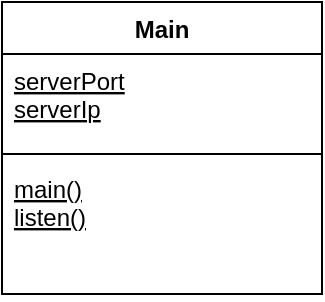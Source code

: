 <mxfile compressed="true" version="13.9.9" type="device"><diagram id="ohm0djpCdiRqougXQP74" name="Page-1"><mxGraphModel dx="1086" dy="806" grid="1" gridSize="18" guides="1" tooltips="1" connect="1" arrows="1" fold="1" page="1" pageScale="1" pageWidth="1100" pageHeight="850" math="0" shadow="0"><root><mxCell id="0"/><mxCell id="1" parent="0"/><mxCell id="ykjl0T7enzOhp8rv_wfz-2" value="Main" style="swimlane;fontStyle=1;align=center;verticalAlign=top;childLayout=stackLayout;horizontal=1;startSize=26;horizontalStack=0;resizeParent=1;resizeParentMax=0;resizeLast=0;collapsible=1;marginBottom=0;" parent="1" vertex="1"><mxGeometry x="198" y="180" width="160" height="146" as="geometry"/></mxCell><mxCell id="ykjl0T7enzOhp8rv_wfz-3" value="serverPort&#10;serverIp" style="text;strokeColor=none;fillColor=none;align=left;verticalAlign=top;spacingLeft=4;spacingRight=4;overflow=hidden;rotatable=0;points=[[0,0.5],[1,0.5]];portConstraint=eastwest;fontStyle=4" parent="ykjl0T7enzOhp8rv_wfz-2" vertex="1"><mxGeometry y="26" width="160" height="46" as="geometry"/></mxCell><mxCell id="ykjl0T7enzOhp8rv_wfz-4" value="" style="line;strokeWidth=1;fillColor=none;align=left;verticalAlign=middle;spacingTop=-1;spacingLeft=3;spacingRight=3;rotatable=0;labelPosition=right;points=[];portConstraint=eastwest;" parent="ykjl0T7enzOhp8rv_wfz-2" vertex="1"><mxGeometry y="72" width="160" height="8" as="geometry"/></mxCell><mxCell id="ykjl0T7enzOhp8rv_wfz-5" value="main()&#10;listen()&#10;" style="text;strokeColor=none;fillColor=none;align=left;verticalAlign=top;spacingLeft=4;spacingRight=4;overflow=hidden;rotatable=0;points=[[0,0.5],[1,0.5]];portConstraint=eastwest;fontStyle=4" parent="ykjl0T7enzOhp8rv_wfz-2" vertex="1"><mxGeometry y="80" width="160" height="66" as="geometry"/></mxCell></root></mxGraphModel></diagram></mxfile>